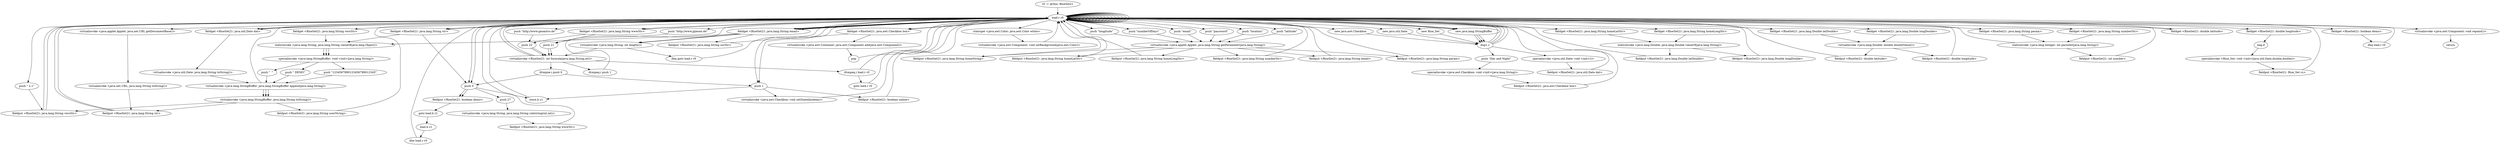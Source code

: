digraph "" {
    "r0 := @this: RiseSet21"
    "load.r r0"
    "r0 := @this: RiseSet21"->"load.r r0";
    "push \" 2.1\""
    "load.r r0"->"push \" 2.1\"";
    "fieldput <RiseSet21: java.lang.String versStr>"
    "push \" 2.1\""->"fieldput <RiseSet21: java.lang.String versStr>";
    "fieldput <RiseSet21: java.lang.String versStr>"->"load.r r0";
    "staticget <java.awt.Color: java.awt.Color white>"
    "load.r r0"->"staticget <java.awt.Color: java.awt.Color white>";
    "virtualinvoke <java.awt.Component: void setBackground(java.awt.Color)>"
    "staticget <java.awt.Color: java.awt.Color white>"->"virtualinvoke <java.awt.Component: void setBackground(java.awt.Color)>";
    "virtualinvoke <java.awt.Component: void setBackground(java.awt.Color)>"->"load.r r0";
    "load.r r0"->"load.r r0";
    "push \"location\""
    "load.r r0"->"push \"location\"";
    "virtualinvoke <java.applet.Applet: java.lang.String getParameter(java.lang.String)>"
    "push \"location\""->"virtualinvoke <java.applet.Applet: java.lang.String getParameter(java.lang.String)>";
    "fieldput <RiseSet21: java.lang.String homeString>"
    "virtualinvoke <java.applet.Applet: java.lang.String getParameter(java.lang.String)>"->"fieldput <RiseSet21: java.lang.String homeString>";
    "fieldput <RiseSet21: java.lang.String homeString>"->"load.r r0";
    "load.r r0"->"load.r r0";
    "push \"latitude\""
    "load.r r0"->"push \"latitude\"";
    "push \"latitude\""->"virtualinvoke <java.applet.Applet: java.lang.String getParameter(java.lang.String)>";
    "fieldput <RiseSet21: java.lang.String homeLatStr>"
    "virtualinvoke <java.applet.Applet: java.lang.String getParameter(java.lang.String)>"->"fieldput <RiseSet21: java.lang.String homeLatStr>";
    "fieldput <RiseSet21: java.lang.String homeLatStr>"->"load.r r0";
    "load.r r0"->"load.r r0";
    "push \"longitude\""
    "load.r r0"->"push \"longitude\"";
    "push \"longitude\""->"virtualinvoke <java.applet.Applet: java.lang.String getParameter(java.lang.String)>";
    "fieldput <RiseSet21: java.lang.String homeLongStr>"
    "virtualinvoke <java.applet.Applet: java.lang.String getParameter(java.lang.String)>"->"fieldput <RiseSet21: java.lang.String homeLongStr>";
    "fieldput <RiseSet21: java.lang.String homeLongStr>"->"load.r r0";
    "load.r r0"->"load.r r0";
    "push \"numberOfDays\""
    "load.r r0"->"push \"numberOfDays\"";
    "push \"numberOfDays\""->"virtualinvoke <java.applet.Applet: java.lang.String getParameter(java.lang.String)>";
    "fieldput <RiseSet21: java.lang.String numberStr>"
    "virtualinvoke <java.applet.Applet: java.lang.String getParameter(java.lang.String)>"->"fieldput <RiseSet21: java.lang.String numberStr>";
    "fieldput <RiseSet21: java.lang.String numberStr>"->"load.r r0";
    "load.r r0"->"load.r r0";
    "virtualinvoke <java.applet.Applet: java.net.URL getDocumentBase()>"
    "load.r r0"->"virtualinvoke <java.applet.Applet: java.net.URL getDocumentBase()>";
    "virtualinvoke <java.net.URL: java.lang.String toString()>"
    "virtualinvoke <java.applet.Applet: java.net.URL getDocumentBase()>"->"virtualinvoke <java.net.URL: java.lang.String toString()>";
    "fieldput <RiseSet21: java.lang.String str>"
    "virtualinvoke <java.net.URL: java.lang.String toString()>"->"fieldput <RiseSet21: java.lang.String str>";
    "fieldput <RiseSet21: java.lang.String str>"->"load.r r0";
    "new java.lang.StringBuffer"
    "load.r r0"->"new java.lang.StringBuffer";
    "dup1.r"
    "new java.lang.StringBuffer"->"dup1.r";
    "dup1.r"->"load.r r0";
    "fieldget <RiseSet21: java.lang.String str>"
    "load.r r0"->"fieldget <RiseSet21: java.lang.String str>";
    "staticinvoke <java.lang.String: java.lang.String valueOf(java.lang.Object)>"
    "fieldget <RiseSet21: java.lang.String str>"->"staticinvoke <java.lang.String: java.lang.String valueOf(java.lang.Object)>";
    "specialinvoke <java.lang.StringBuffer: void <init>(java.lang.String)>"
    "staticinvoke <java.lang.String: java.lang.String valueOf(java.lang.Object)>"->"specialinvoke <java.lang.StringBuffer: void <init>(java.lang.String)>";
    "push \"1234567890123456789012345\""
    "specialinvoke <java.lang.StringBuffer: void <init>(java.lang.String)>"->"push \"1234567890123456789012345\"";
    "virtualinvoke <java.lang.StringBuffer: java.lang.StringBuffer append(java.lang.String)>"
    "push \"1234567890123456789012345\""->"virtualinvoke <java.lang.StringBuffer: java.lang.StringBuffer append(java.lang.String)>";
    "virtualinvoke <java.lang.StringBuffer: java.lang.String toString()>"
    "virtualinvoke <java.lang.StringBuffer: java.lang.StringBuffer append(java.lang.String)>"->"virtualinvoke <java.lang.StringBuffer: java.lang.String toString()>";
    "virtualinvoke <java.lang.StringBuffer: java.lang.String toString()>"->"fieldput <RiseSet21: java.lang.String str>";
    "fieldput <RiseSet21: java.lang.String str>"->"load.r r0";
    "load.r r0"->"load.r r0";
    "load.r r0"->"fieldget <RiseSet21: java.lang.String str>";
    "push 0"
    "fieldget <RiseSet21: java.lang.String str>"->"push 0";
    "push 27"
    "push 0"->"push 27";
    "virtualinvoke <java.lang.String: java.lang.String substring(int,int)>"
    "push 27"->"virtualinvoke <java.lang.String: java.lang.String substring(int,int)>";
    "fieldput <RiseSet21: java.lang.String wwwStr>"
    "virtualinvoke <java.lang.String: java.lang.String substring(int,int)>"->"fieldput <RiseSet21: java.lang.String wwwStr>";
    "fieldput <RiseSet21: java.lang.String wwwStr>"->"load.r r0";
    "load.r r0"->"load.r r0";
    "fieldget <RiseSet21: java.lang.String homeLatStr>"
    "load.r r0"->"fieldget <RiseSet21: java.lang.String homeLatStr>";
    "staticinvoke <java.lang.Double: java.lang.Double valueOf(java.lang.String)>"
    "fieldget <RiseSet21: java.lang.String homeLatStr>"->"staticinvoke <java.lang.Double: java.lang.Double valueOf(java.lang.String)>";
    "fieldput <RiseSet21: java.lang.Double latDouble>"
    "staticinvoke <java.lang.Double: java.lang.Double valueOf(java.lang.String)>"->"fieldput <RiseSet21: java.lang.Double latDouble>";
    "fieldput <RiseSet21: java.lang.Double latDouble>"->"load.r r0";
    "load.r r0"->"load.r r0";
    "fieldget <RiseSet21: java.lang.Double latDouble>"
    "load.r r0"->"fieldget <RiseSet21: java.lang.Double latDouble>";
    "virtualinvoke <java.lang.Double: double doubleValue()>"
    "fieldget <RiseSet21: java.lang.Double latDouble>"->"virtualinvoke <java.lang.Double: double doubleValue()>";
    "fieldput <RiseSet21: double latitude>"
    "virtualinvoke <java.lang.Double: double doubleValue()>"->"fieldput <RiseSet21: double latitude>";
    "fieldput <RiseSet21: double latitude>"->"load.r r0";
    "load.r r0"->"load.r r0";
    "fieldget <RiseSet21: java.lang.String homeLongStr>"
    "load.r r0"->"fieldget <RiseSet21: java.lang.String homeLongStr>";
    "fieldget <RiseSet21: java.lang.String homeLongStr>"->"staticinvoke <java.lang.Double: java.lang.Double valueOf(java.lang.String)>";
    "fieldput <RiseSet21: java.lang.Double longDouble>"
    "staticinvoke <java.lang.Double: java.lang.Double valueOf(java.lang.String)>"->"fieldput <RiseSet21: java.lang.Double longDouble>";
    "fieldput <RiseSet21: java.lang.Double longDouble>"->"load.r r0";
    "load.r r0"->"load.r r0";
    "fieldget <RiseSet21: java.lang.Double longDouble>"
    "load.r r0"->"fieldget <RiseSet21: java.lang.Double longDouble>";
    "fieldget <RiseSet21: java.lang.Double longDouble>"->"virtualinvoke <java.lang.Double: double doubleValue()>";
    "fieldput <RiseSet21: double longitude>"
    "virtualinvoke <java.lang.Double: double doubleValue()>"->"fieldput <RiseSet21: double longitude>";
    "fieldput <RiseSet21: double longitude>"->"load.r r0";
    "load.r r0"->"load.r r0";
    "fieldget <RiseSet21: java.lang.String numberStr>"
    "load.r r0"->"fieldget <RiseSet21: java.lang.String numberStr>";
    "staticinvoke <java.lang.Integer: int parseInt(java.lang.String)>"
    "fieldget <RiseSet21: java.lang.String numberStr>"->"staticinvoke <java.lang.Integer: int parseInt(java.lang.String)>";
    "fieldput <RiseSet21: int number>"
    "staticinvoke <java.lang.Integer: int parseInt(java.lang.String)>"->"fieldput <RiseSet21: int number>";
    "fieldput <RiseSet21: int number>"->"load.r r0";
    "new java.awt.Checkbox"
    "load.r r0"->"new java.awt.Checkbox";
    "new java.awt.Checkbox"->"dup1.r";
    "push \"Day and Night\""
    "dup1.r"->"push \"Day and Night\"";
    "specialinvoke <java.awt.Checkbox: void <init>(java.lang.String)>"
    "push \"Day and Night\""->"specialinvoke <java.awt.Checkbox: void <init>(java.lang.String)>";
    "fieldput <RiseSet21: java.awt.Checkbox box>"
    "specialinvoke <java.awt.Checkbox: void <init>(java.lang.String)>"->"fieldput <RiseSet21: java.awt.Checkbox box>";
    "fieldput <RiseSet21: java.awt.Checkbox box>"->"load.r r0";
    "load.r r0"->"load.r r0";
    "fieldget <RiseSet21: java.awt.Checkbox box>"
    "load.r r0"->"fieldget <RiseSet21: java.awt.Checkbox box>";
    "virtualinvoke <java.awt.Container: java.awt.Component add(java.awt.Component)>"
    "fieldget <RiseSet21: java.awt.Checkbox box>"->"virtualinvoke <java.awt.Container: java.awt.Component add(java.awt.Component)>";
    "pop"
    "virtualinvoke <java.awt.Container: java.awt.Component add(java.awt.Component)>"->"pop";
    "pop"->"load.r r0";
    "load.r r0"->"fieldget <RiseSet21: java.awt.Checkbox box>";
    "push 1"
    "fieldget <RiseSet21: java.awt.Checkbox box>"->"push 1";
    "virtualinvoke <java.awt.Checkbox: void setState(boolean)>"
    "push 1"->"virtualinvoke <java.awt.Checkbox: void setState(boolean)>";
    "virtualinvoke <java.awt.Checkbox: void setState(boolean)>"->"load.r r0";
    "new java.util.Date"
    "load.r r0"->"new java.util.Date";
    "new java.util.Date"->"dup1.r";
    "specialinvoke <java.util.Date: void <init>()>"
    "dup1.r"->"specialinvoke <java.util.Date: void <init>()>";
    "fieldput <RiseSet21: java.util.Date dat>"
    "specialinvoke <java.util.Date: void <init>()>"->"fieldput <RiseSet21: java.util.Date dat>";
    "fieldput <RiseSet21: java.util.Date dat>"->"load.r r0";
    "new Rise_Set"
    "load.r r0"->"new Rise_Set";
    "new Rise_Set"->"dup1.r";
    "dup1.r"->"load.r r0";
    "fieldget <RiseSet21: java.util.Date dat>"
    "load.r r0"->"fieldget <RiseSet21: java.util.Date dat>";
    "fieldget <RiseSet21: java.util.Date dat>"->"load.r r0";
    "fieldget <RiseSet21: double latitude>"
    "load.r r0"->"fieldget <RiseSet21: double latitude>";
    "fieldget <RiseSet21: double latitude>"->"load.r r0";
    "fieldget <RiseSet21: double longitude>"
    "load.r r0"->"fieldget <RiseSet21: double longitude>";
    "neg.d"
    "fieldget <RiseSet21: double longitude>"->"neg.d";
    "specialinvoke <Rise_Set: void <init>(java.util.Date,double,double)>"
    "neg.d"->"specialinvoke <Rise_Set: void <init>(java.util.Date,double,double)>";
    "fieldput <RiseSet21: Rise_Set rs>"
    "specialinvoke <Rise_Set: void <init>(java.util.Date,double,double)>"->"fieldput <RiseSet21: Rise_Set rs>";
    "fieldput <RiseSet21: Rise_Set rs>"->"load.r r0";
    "load.r r0"->"load.r r0";
    "push \"email\""
    "load.r r0"->"push \"email\"";
    "push \"email\""->"virtualinvoke <java.applet.Applet: java.lang.String getParameter(java.lang.String)>";
    "fieldput <RiseSet21: java.lang.String email>"
    "virtualinvoke <java.applet.Applet: java.lang.String getParameter(java.lang.String)>"->"fieldput <RiseSet21: java.lang.String email>";
    "fieldput <RiseSet21: java.lang.String email>"->"load.r r0";
    "load.r r0"->"load.r r0";
    "push \"password\""
    "load.r r0"->"push \"password\"";
    "push \"password\""->"virtualinvoke <java.applet.Applet: java.lang.String getParameter(java.lang.String)>";
    "fieldput <RiseSet21: java.lang.String param>"
    "virtualinvoke <java.applet.Applet: java.lang.String getParameter(java.lang.String)>"->"fieldput <RiseSet21: java.lang.String param>";
    "fieldput <RiseSet21: java.lang.String param>"->"load.r r0";
    "load.r r0"->"load.r r0";
    "fieldget <RiseSet21: java.lang.String email>"
    "load.r r0"->"fieldget <RiseSet21: java.lang.String email>";
    "fieldput <RiseSet21: java.lang.String usrStr>"
    "fieldget <RiseSet21: java.lang.String email>"->"fieldput <RiseSet21: java.lang.String usrStr>";
    "fieldput <RiseSet21: java.lang.String usrStr>"->"load.r r0";
    "load.r r0"->"new java.lang.StringBuffer";
    "new java.lang.StringBuffer"->"dup1.r";
    "dup1.r"->"load.r r0";
    "load.r r0"->"fieldget <RiseSet21: java.lang.String email>";
    "fieldget <RiseSet21: java.lang.String email>"->"staticinvoke <java.lang.String: java.lang.String valueOf(java.lang.Object)>";
    "staticinvoke <java.lang.String: java.lang.String valueOf(java.lang.Object)>"->"specialinvoke <java.lang.StringBuffer: void <init>(java.lang.String)>";
    "push \"  \""
    "specialinvoke <java.lang.StringBuffer: void <init>(java.lang.String)>"->"push \"  \"";
    "push \"  \""->"virtualinvoke <java.lang.StringBuffer: java.lang.StringBuffer append(java.lang.String)>";
    "virtualinvoke <java.lang.StringBuffer: java.lang.StringBuffer append(java.lang.String)>"->"load.r r0";
    "load.r r0"->"fieldget <RiseSet21: java.util.Date dat>";
    "virtualinvoke <java.util.Date: java.lang.String toString()>"
    "fieldget <RiseSet21: java.util.Date dat>"->"virtualinvoke <java.util.Date: java.lang.String toString()>";
    "virtualinvoke <java.util.Date: java.lang.String toString()>"->"virtualinvoke <java.lang.StringBuffer: java.lang.StringBuffer append(java.lang.String)>";
    "virtualinvoke <java.lang.StringBuffer: java.lang.StringBuffer append(java.lang.String)>"->"virtualinvoke <java.lang.StringBuffer: java.lang.String toString()>";
    "fieldput <RiseSet21: java.lang.String userString>"
    "virtualinvoke <java.lang.StringBuffer: java.lang.String toString()>"->"fieldput <RiseSet21: java.lang.String userString>";
    "fieldput <RiseSet21: java.lang.String userString>"->"load.r r0";
    "load.r r0"->"load.r r0";
    "fieldget <RiseSet21: java.lang.String wwwStr>"
    "load.r r0"->"fieldget <RiseSet21: java.lang.String wwwStr>";
    "push 21"
    "fieldget <RiseSet21: java.lang.String wwwStr>"->"push 21";
    "virtualinvoke <RiseSet21: int formula(java.lang.String,int)>"
    "push 21"->"virtualinvoke <RiseSet21: int formula(java.lang.String,int)>";
    "virtualinvoke <RiseSet21: int formula(java.lang.String,int)>"->"load.r r0";
    "push \"http://www.jgiesen.de\""
    "load.r r0"->"push \"http://www.jgiesen.de\"";
    "push \"http://www.jgiesen.de\""->"push 21";
    "push 21"->"virtualinvoke <RiseSet21: int formula(java.lang.String,int)>";
    "ifcmpeq.i push 1"
    "virtualinvoke <RiseSet21: int formula(java.lang.String,int)>"->"ifcmpeq.i push 1";
    "ifcmpeq.i push 1"->"load.r r0";
    "load.r r0"->"load.r r0";
    "load.r r0"->"fieldget <RiseSet21: java.lang.String wwwStr>";
    "push 22"
    "fieldget <RiseSet21: java.lang.String wwwStr>"->"push 22";
    "push 22"->"virtualinvoke <RiseSet21: int formula(java.lang.String,int)>";
    "virtualinvoke <RiseSet21: int formula(java.lang.String,int)>"->"load.r r0";
    "push \"http://www.geoastro.de\""
    "load.r r0"->"push \"http://www.geoastro.de\"";
    "push \"http://www.geoastro.de\""->"push 22";
    "push 22"->"virtualinvoke <RiseSet21: int formula(java.lang.String,int)>";
    "ifcmpne.i push 0"
    "virtualinvoke <RiseSet21: int formula(java.lang.String,int)>"->"ifcmpne.i push 0";
    "ifcmpne.i push 0"->"push 1";
    "store.b z1"
    "push 1"->"store.b z1";
    "store.b z1"->"load.r r0";
    "load.r r0"->"push 1";
    "fieldput <RiseSet21: boolean online>"
    "push 1"->"fieldput <RiseSet21: boolean online>";
    "fieldput <RiseSet21: boolean online>"->"load.r r0";
    "load.r r0"->"push 0";
    "fieldput <RiseSet21: boolean demo>"
    "push 0"->"fieldput <RiseSet21: boolean demo>";
    "goto load.b z1"
    "fieldput <RiseSet21: boolean demo>"->"goto load.b z1";
    "load.b z1"
    "goto load.b z1"->"load.b z1";
    "ifne load.r r0"
    "load.b z1"->"ifne load.r r0";
    "ifne load.r r0"->"load.r r0";
    "load.r r0"->"fieldget <RiseSet21: java.lang.String email>";
    "virtualinvoke <java.lang.String: int length()>"
    "fieldget <RiseSet21: java.lang.String email>"->"virtualinvoke <java.lang.String: int length()>";
    "ifeq goto load.r r0"
    "virtualinvoke <java.lang.String: int length()>"->"ifeq goto load.r r0";
    "ifeq goto load.r r0"->"load.r r0";
    "fieldget <RiseSet21: java.lang.String param>"
    "load.r r0"->"fieldget <RiseSet21: java.lang.String param>";
    "fieldget <RiseSet21: java.lang.String param>"->"staticinvoke <java.lang.Integer: int parseInt(java.lang.String)>";
    "staticinvoke <java.lang.Integer: int parseInt(java.lang.String)>"->"load.r r0";
    "load.r r0"->"load.r r0";
    "load.r r0"->"fieldget <RiseSet21: java.lang.String email>";
    "fieldget <RiseSet21: java.lang.String email>"->"load.r r0";
    "load.r r0"->"fieldget <RiseSet21: java.lang.String email>";
    "fieldget <RiseSet21: java.lang.String email>"->"virtualinvoke <java.lang.String: int length()>";
    "virtualinvoke <java.lang.String: int length()>"->"virtualinvoke <RiseSet21: int formula(java.lang.String,int)>";
    "ifcmpeq.i load.r r0"
    "virtualinvoke <RiseSet21: int formula(java.lang.String,int)>"->"ifcmpeq.i load.r r0";
    "goto load.r r0"
    "ifcmpeq.i load.r r0"->"goto load.r r0";
    "goto load.r r0"->"load.r r0";
    "fieldget <RiseSet21: boolean demo>"
    "load.r r0"->"fieldget <RiseSet21: boolean demo>";
    "ifeq load.r r0"
    "fieldget <RiseSet21: boolean demo>"->"ifeq load.r r0";
    "ifeq load.r r0"->"load.r r0";
    "load.r r0"->"new java.lang.StringBuffer";
    "new java.lang.StringBuffer"->"dup1.r";
    "dup1.r"->"load.r r0";
    "fieldget <RiseSet21: java.lang.String versStr>"
    "load.r r0"->"fieldget <RiseSet21: java.lang.String versStr>";
    "fieldget <RiseSet21: java.lang.String versStr>"->"staticinvoke <java.lang.String: java.lang.String valueOf(java.lang.Object)>";
    "staticinvoke <java.lang.String: java.lang.String valueOf(java.lang.Object)>"->"specialinvoke <java.lang.StringBuffer: void <init>(java.lang.String)>";
    "push \" DEMO\""
    "specialinvoke <java.lang.StringBuffer: void <init>(java.lang.String)>"->"push \" DEMO\"";
    "push \" DEMO\""->"virtualinvoke <java.lang.StringBuffer: java.lang.StringBuffer append(java.lang.String)>";
    "virtualinvoke <java.lang.StringBuffer: java.lang.StringBuffer append(java.lang.String)>"->"virtualinvoke <java.lang.StringBuffer: java.lang.String toString()>";
    "virtualinvoke <java.lang.StringBuffer: java.lang.String toString()>"->"fieldput <RiseSet21: java.lang.String versStr>";
    "fieldput <RiseSet21: java.lang.String versStr>"->"load.r r0";
    "virtualinvoke <java.awt.Component: void repaint()>"
    "load.r r0"->"virtualinvoke <java.awt.Component: void repaint()>";
    "return"
    "virtualinvoke <java.awt.Component: void repaint()>"->"return";
    "ifcmpeq.i load.r r0"->"load.r r0";
    "load.r r0"->"push 0";
    "push 0"->"fieldput <RiseSet21: boolean demo>";
    "ifcmpne.i push 0"->"push 0";
    "push 0"->"store.b z1";
}
